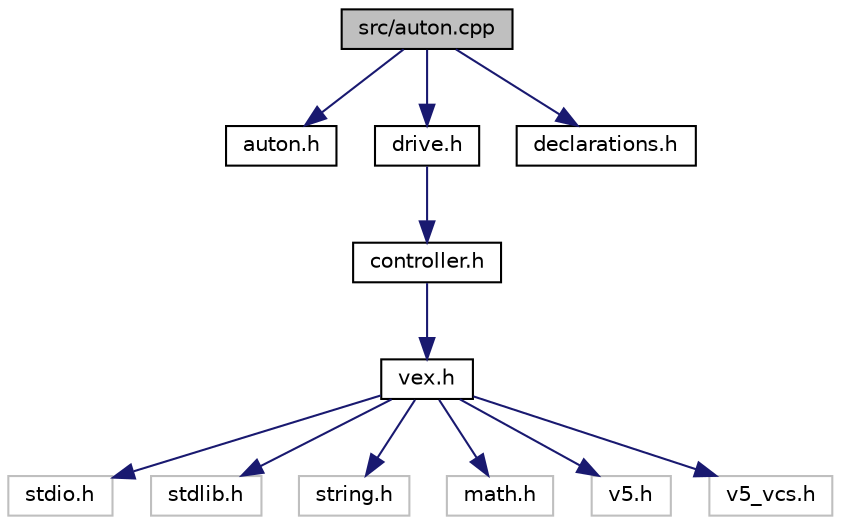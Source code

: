 digraph "src/auton.cpp"
{
  edge [fontname="Helvetica",fontsize="10",labelfontname="Helvetica",labelfontsize="10"];
  node [fontname="Helvetica",fontsize="10",shape=record];
  Node0 [label="src/auton.cpp",height=0.2,width=0.4,color="black", fillcolor="grey75", style="filled", fontcolor="black"];
  Node0 -> Node1 [color="midnightblue",fontsize="10",style="solid"];
  Node1 [label="auton.h",height=0.2,width=0.4,color="black", fillcolor="white", style="filled",URL="$auton_8h.html"];
  Node0 -> Node2 [color="midnightblue",fontsize="10",style="solid"];
  Node2 [label="drive.h",height=0.2,width=0.4,color="black", fillcolor="white", style="filled",URL="$drive_8h.html"];
  Node2 -> Node3 [color="midnightblue",fontsize="10",style="solid"];
  Node3 [label="controller.h",height=0.2,width=0.4,color="black", fillcolor="white", style="filled",URL="$controller_8h.html"];
  Node3 -> Node4 [color="midnightblue",fontsize="10",style="solid"];
  Node4 [label="vex.h",height=0.2,width=0.4,color="black", fillcolor="white", style="filled",URL="$vex_8h.html"];
  Node4 -> Node5 [color="midnightblue",fontsize="10",style="solid"];
  Node5 [label="stdio.h",height=0.2,width=0.4,color="grey75", fillcolor="white", style="filled"];
  Node4 -> Node6 [color="midnightblue",fontsize="10",style="solid"];
  Node6 [label="stdlib.h",height=0.2,width=0.4,color="grey75", fillcolor="white", style="filled"];
  Node4 -> Node7 [color="midnightblue",fontsize="10",style="solid"];
  Node7 [label="string.h",height=0.2,width=0.4,color="grey75", fillcolor="white", style="filled"];
  Node4 -> Node8 [color="midnightblue",fontsize="10",style="solid"];
  Node8 [label="math.h",height=0.2,width=0.4,color="grey75", fillcolor="white", style="filled"];
  Node4 -> Node9 [color="midnightblue",fontsize="10",style="solid"];
  Node9 [label="v5.h",height=0.2,width=0.4,color="grey75", fillcolor="white", style="filled"];
  Node4 -> Node10 [color="midnightblue",fontsize="10",style="solid"];
  Node10 [label="v5_vcs.h",height=0.2,width=0.4,color="grey75", fillcolor="white", style="filled"];
  Node0 -> Node11 [color="midnightblue",fontsize="10",style="solid"];
  Node11 [label="declarations.h",height=0.2,width=0.4,color="black", fillcolor="white", style="filled",URL="$declarations_8h.html"];
}
